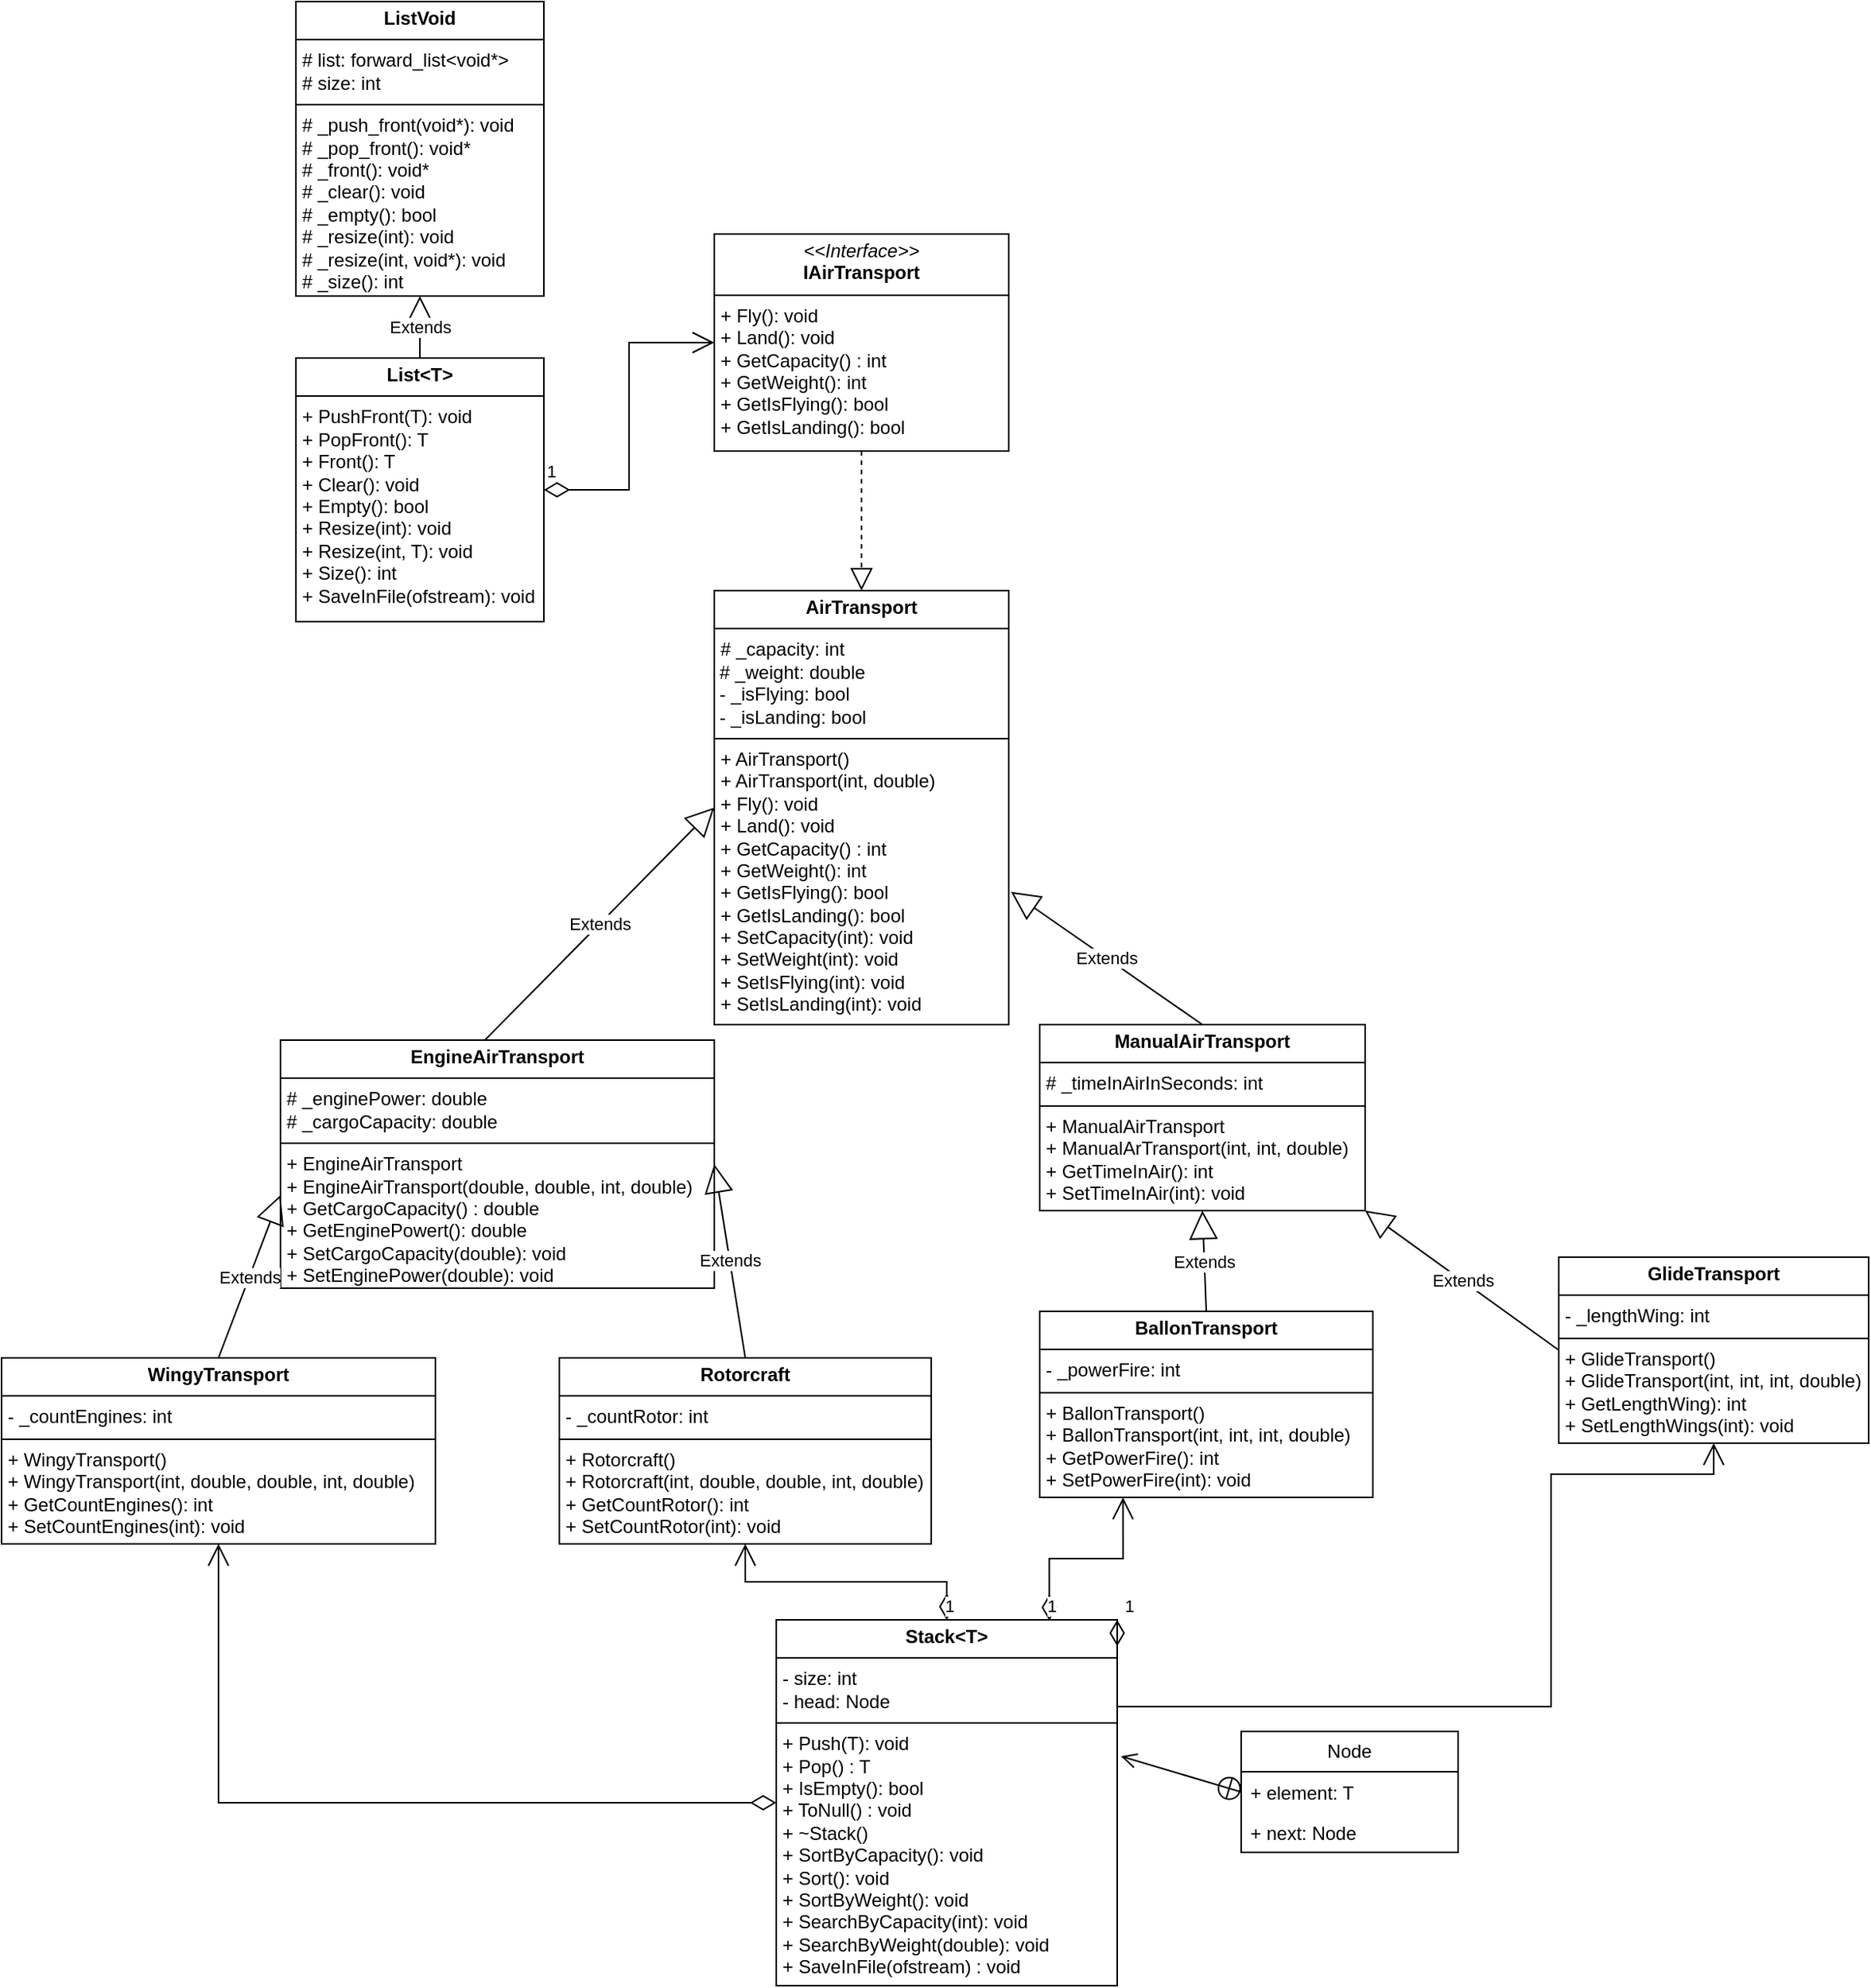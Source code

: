<mxfile version="24.0.4" type="device">
  <diagram id="C5RBs43oDa-KdzZeNtuy" name="Page-1">
    <mxGraphModel dx="2577" dy="1035" grid="1" gridSize="10" guides="1" tooltips="1" connect="1" arrows="1" fold="1" page="1" pageScale="1" pageWidth="827" pageHeight="1169" math="0" shadow="0">
      <root>
        <mxCell id="WIyWlLk6GJQsqaUBKTNV-0" />
        <mxCell id="WIyWlLk6GJQsqaUBKTNV-1" parent="WIyWlLk6GJQsqaUBKTNV-0" />
        <mxCell id="ae4CIs4Ke_tKLlUJFNcU-1" value="&lt;p style=&quot;margin:0px;margin-top:4px;text-align:center;&quot;&gt;&lt;i&gt;&amp;lt;&amp;lt;Interface&amp;gt;&amp;gt;&lt;/i&gt;&lt;br&gt;&lt;b&gt;IAirTransport&lt;/b&gt;&lt;/p&gt;&lt;hr size=&quot;1&quot; style=&quot;border-style:solid;&quot;&gt;&lt;p style=&quot;margin:0px;margin-left:4px;&quot;&gt;+ Fly(): void&lt;br&gt;+ Land(): void&lt;/p&gt;&lt;p style=&quot;margin:0px;margin-left:4px;&quot;&gt;+ GetCapacity() : int&lt;/p&gt;&lt;p style=&quot;margin:0px;margin-left:4px;&quot;&gt;+ GetWeight(): int&lt;/p&gt;&lt;p style=&quot;margin:0px;margin-left:4px;&quot;&gt;+ GetIsFlying(): bool&lt;/p&gt;&lt;p style=&quot;margin:0px;margin-left:4px;&quot;&gt;+ GetIsLanding(): bool&lt;/p&gt;" style="verticalAlign=top;align=left;overflow=fill;html=1;whiteSpace=wrap;" parent="WIyWlLk6GJQsqaUBKTNV-1" vertex="1">
          <mxGeometry x="330" y="180" width="190" height="140" as="geometry" />
        </mxCell>
        <mxCell id="ae4CIs4Ke_tKLlUJFNcU-6" value="&lt;p style=&quot;margin:0px;margin-top:4px;text-align:center;&quot;&gt;&lt;b&gt;AirTransport&lt;/b&gt;&lt;/p&gt;&lt;hr size=&quot;1&quot; style=&quot;border-style:solid;&quot;&gt;&lt;p style=&quot;margin:0px;margin-left:4px;&quot;&gt;# _capacity: int&lt;/p&gt;&amp;nbsp;# _weight: double&lt;div&gt;&amp;nbsp;- _isFlying: bool&lt;/div&gt;&lt;div&gt;&amp;nbsp;- _isLanding: bool&lt;br&gt;&lt;hr size=&quot;1&quot; style=&quot;border-style:solid;&quot;&gt;&lt;p style=&quot;margin: 0px 0px 0px 4px;&quot;&gt;+ AirTransport()&lt;/p&gt;&lt;p style=&quot;margin: 0px 0px 0px 4px;&quot;&gt;+ AirTransport(int, double)&lt;/p&gt;&lt;p style=&quot;margin: 0px 0px 0px 4px;&quot;&gt;+ Fly(): void&lt;br&gt;+ Land(): void&lt;/p&gt;&lt;p style=&quot;margin: 0px 0px 0px 4px;&quot;&gt;+ GetCapacity() : int&lt;/p&gt;&lt;p style=&quot;margin: 0px 0px 0px 4px;&quot;&gt;+ GetWeight(): int&lt;/p&gt;&lt;p style=&quot;margin: 0px 0px 0px 4px;&quot;&gt;+ GetIsFlying(): bool&lt;/p&gt;&lt;p style=&quot;margin: 0px 0px 0px 4px;&quot;&gt;+ GetIsLanding(): bool&lt;/p&gt;&lt;p style=&quot;margin: 0px 0px 0px 4px;&quot;&gt;+ SetCapacity(int): void&lt;/p&gt;&lt;p style=&quot;margin: 0px 0px 0px 4px;&quot;&gt;+ SetWeight(int): void&lt;/p&gt;&lt;p style=&quot;margin: 0px 0px 0px 4px;&quot;&gt;+ SetIsFlying(int): void&lt;/p&gt;&lt;p style=&quot;margin: 0px 0px 0px 4px;&quot;&gt;+ SetIsLanding(int): void&lt;/p&gt;&lt;/div&gt;" style="verticalAlign=top;align=left;overflow=fill;html=1;whiteSpace=wrap;" parent="WIyWlLk6GJQsqaUBKTNV-1" vertex="1">
          <mxGeometry x="330" y="410" width="190" height="280" as="geometry" />
        </mxCell>
        <mxCell id="ae4CIs4Ke_tKLlUJFNcU-7" value="" style="endArrow=block;dashed=1;endFill=0;endSize=12;html=1;rounded=0;exitX=0.5;exitY=1;exitDx=0;exitDy=0;entryX=0.5;entryY=0;entryDx=0;entryDy=0;" parent="WIyWlLk6GJQsqaUBKTNV-1" source="ae4CIs4Ke_tKLlUJFNcU-1" target="ae4CIs4Ke_tKLlUJFNcU-6" edge="1">
          <mxGeometry width="160" relative="1" as="geometry">
            <mxPoint x="110" y="350" as="sourcePoint" />
            <mxPoint x="530" y="350" as="targetPoint" />
          </mxGeometry>
        </mxCell>
        <mxCell id="ae4CIs4Ke_tKLlUJFNcU-8" value="&lt;p style=&quot;margin:0px;margin-top:4px;text-align:center;&quot;&gt;&lt;b&gt;EngineAirTransport&lt;/b&gt;&lt;/p&gt;&lt;hr size=&quot;1&quot; style=&quot;border-style:solid;&quot;&gt;&lt;p style=&quot;margin:0px;margin-left:4px;&quot;&gt;# _enginePower: double&lt;/p&gt;&lt;p style=&quot;margin:0px;margin-left:4px;&quot;&gt;# _cargoCapacity: double&lt;/p&gt;&lt;hr size=&quot;1&quot; style=&quot;border-style:solid;&quot;&gt;&lt;p style=&quot;margin: 0px 0px 0px 4px;&quot;&gt;+&amp;nbsp;&lt;span style=&quot;background-color: initial; text-align: center;&quot;&gt;EngineAirTransport&lt;/span&gt;&lt;/p&gt;&lt;p style=&quot;margin: 0px 0px 0px 4px;&quot;&gt;&lt;span style=&quot;background-color: initial; text-align: center;&quot;&gt;+&amp;nbsp;&lt;/span&gt;&lt;span style=&quot;text-align: center; background-color: initial;&quot;&gt;EngineAirTransport(double, double, int, double)&lt;/span&gt;&lt;/p&gt;&lt;p style=&quot;margin: 0px 0px 0px 4px;&quot;&gt;+ GetCargoCapacity() : double&lt;/p&gt;&lt;p style=&quot;margin: 0px 0px 0px 4px;&quot;&gt;+ GetEnginePowert(): double&lt;/p&gt;&lt;p style=&quot;margin: 0px 0px 0px 4px;&quot;&gt;+ SetCargoCapacity(double): void&lt;/p&gt;&lt;p style=&quot;margin: 0px 0px 0px 4px;&quot;&gt;+ SetEnginePower(double): void&lt;/p&gt;" style="verticalAlign=top;align=left;overflow=fill;html=1;whiteSpace=wrap;" parent="WIyWlLk6GJQsqaUBKTNV-1" vertex="1">
          <mxGeometry x="50" y="700" width="280" height="160" as="geometry" />
        </mxCell>
        <mxCell id="ae4CIs4Ke_tKLlUJFNcU-9" value="Extends" style="endArrow=block;endSize=16;endFill=0;html=1;rounded=0;exitX=0.5;exitY=0;exitDx=0;exitDy=0;entryX=0;entryY=0.625;entryDx=0;entryDy=0;entryPerimeter=0;" parent="WIyWlLk6GJQsqaUBKTNV-1" source="ae4CIs4Ke_tKLlUJFNcU-14" target="ae4CIs4Ke_tKLlUJFNcU-8" edge="1">
          <mxGeometry width="160" relative="1" as="geometry">
            <mxPoint x="350" y="950" as="sourcePoint" />
            <mxPoint x="110" y="910" as="targetPoint" />
          </mxGeometry>
        </mxCell>
        <mxCell id="ae4CIs4Ke_tKLlUJFNcU-10" value="&lt;p style=&quot;margin:0px;margin-top:4px;text-align:center;&quot;&gt;&lt;b&gt;ManualAirTransport&lt;/b&gt;&lt;/p&gt;&lt;hr size=&quot;1&quot; style=&quot;border-style:solid;&quot;&gt;&lt;p style=&quot;margin:0px;margin-left:4px;&quot;&gt;# _timeInAirInSeconds: int&lt;/p&gt;&lt;hr size=&quot;1&quot; style=&quot;border-style:solid;&quot;&gt;&lt;p style=&quot;margin: 0px 0px 0px 4px;&quot;&gt;+ ManualAirTransport&lt;/p&gt;&lt;p style=&quot;margin: 0px 0px 0px 4px;&quot;&gt;+ ManualArTransport(int, int, double)&lt;/p&gt;&lt;p style=&quot;margin: 0px 0px 0px 4px;&quot;&gt;+ GetTimeInAir(): int&lt;/p&gt;&lt;p style=&quot;margin: 0px 0px 0px 4px;&quot;&gt;+ SetTimeInAir(int): void&lt;/p&gt;" style="verticalAlign=top;align=left;overflow=fill;html=1;whiteSpace=wrap;" parent="WIyWlLk6GJQsqaUBKTNV-1" vertex="1">
          <mxGeometry x="540" y="690" width="210" height="120" as="geometry" />
        </mxCell>
        <mxCell id="ae4CIs4Ke_tKLlUJFNcU-11" value="Extends" style="endArrow=block;endSize=16;endFill=0;html=1;rounded=0;entryX=1.008;entryY=0.694;entryDx=0;entryDy=0;exitX=0.5;exitY=0;exitDx=0;exitDy=0;entryPerimeter=0;" parent="WIyWlLk6GJQsqaUBKTNV-1" source="ae4CIs4Ke_tKLlUJFNcU-10" target="ae4CIs4Ke_tKLlUJFNcU-6" edge="1">
          <mxGeometry width="160" relative="1" as="geometry">
            <mxPoint x="640" y="700" as="sourcePoint" />
            <mxPoint x="840" y="590" as="targetPoint" />
          </mxGeometry>
        </mxCell>
        <mxCell id="ae4CIs4Ke_tKLlUJFNcU-14" value="&lt;p style=&quot;margin:0px;margin-top:4px;text-align:center;&quot;&gt;&lt;b&gt;WingyTransport&lt;/b&gt;&lt;br&gt;&lt;/p&gt;&lt;hr size=&quot;1&quot; style=&quot;border-style:solid;&quot;&gt;&lt;p style=&quot;margin:0px;margin-left:4px;&quot;&gt;- _countEngines: int&lt;/p&gt;&lt;hr size=&quot;1&quot; style=&quot;border-style:solid;&quot;&gt;&lt;p style=&quot;margin: 0px 0px 0px 4px;&quot;&gt;+&amp;nbsp;&lt;span style=&quot;background-color: initial; text-align: center;&quot;&gt;WingyTransport()&lt;/span&gt;&lt;/p&gt;&lt;p style=&quot;margin: 0px 0px 0px 4px;&quot;&gt;&lt;span style=&quot;background-color: initial; text-align: center;&quot;&gt;+ WingyTransport(int, double, double, int, double)&lt;/span&gt;&lt;/p&gt;&lt;p style=&quot;margin: 0px 0px 0px 4px;&quot;&gt;+ GetCountEngines(): int&lt;/p&gt;&lt;p style=&quot;margin: 0px 0px 0px 4px;&quot;&gt;+ SetCountEngines(int): void&lt;/p&gt;" style="verticalAlign=top;align=left;overflow=fill;html=1;whiteSpace=wrap;" parent="WIyWlLk6GJQsqaUBKTNV-1" vertex="1">
          <mxGeometry x="-130" y="905" width="280" height="120" as="geometry" />
        </mxCell>
        <mxCell id="ae4CIs4Ke_tKLlUJFNcU-15" value="&lt;p style=&quot;margin:0px;margin-top:4px;text-align:center;&quot;&gt;&lt;b&gt;Rotorcraft&lt;/b&gt;&lt;br&gt;&lt;/p&gt;&lt;hr size=&quot;1&quot; style=&quot;border-style:solid;&quot;&gt;&lt;p style=&quot;margin:0px;margin-left:4px;&quot;&gt;- _countRotor: int&lt;/p&gt;&lt;hr size=&quot;1&quot; style=&quot;border-style:solid;&quot;&gt;&lt;p style=&quot;margin: 0px 0px 0px 4px;&quot;&gt;&lt;span style=&quot;background-color: initial;&quot;&gt;+&amp;nbsp;&lt;/span&gt;&lt;span style=&quot;background-color: initial; text-align: left;&quot;&gt;Rotorcraft()&lt;/span&gt;&lt;br&gt;&lt;/p&gt;&lt;p style=&quot;margin: 0px 0px 0px 4px;&quot;&gt;&lt;span style=&quot;background-color: initial; text-align: left;&quot;&gt;+ Rotorcraft(int, double, double, int, double)&lt;/span&gt;&lt;/p&gt;&lt;p style=&quot;margin: 0px 0px 0px 4px;&quot;&gt;+ GetCountRotor(): int&lt;/p&gt;&lt;p style=&quot;margin: 0px 0px 0px 4px;&quot;&gt;+ SetCountRotor(int): void&lt;/p&gt;" style="verticalAlign=top;align=left;overflow=fill;html=1;whiteSpace=wrap;" parent="WIyWlLk6GJQsqaUBKTNV-1" vertex="1">
          <mxGeometry x="230" y="905" width="240" height="120" as="geometry" />
        </mxCell>
        <mxCell id="ae4CIs4Ke_tKLlUJFNcU-16" value="Extends" style="endArrow=block;endSize=16;endFill=0;html=1;rounded=0;exitX=0.5;exitY=0;exitDx=0;exitDy=0;entryX=1;entryY=0.5;entryDx=0;entryDy=0;" parent="WIyWlLk6GJQsqaUBKTNV-1" source="ae4CIs4Ke_tKLlUJFNcU-15" target="ae4CIs4Ke_tKLlUJFNcU-8" edge="1">
          <mxGeometry width="160" relative="1" as="geometry">
            <mxPoint x="480" y="950" as="sourcePoint" />
            <mxPoint x="530" y="830" as="targetPoint" />
          </mxGeometry>
        </mxCell>
        <mxCell id="ae4CIs4Ke_tKLlUJFNcU-17" value="Extends" style="endArrow=block;endSize=16;endFill=0;html=1;rounded=0;entryX=0;entryY=0.5;entryDx=0;entryDy=0;exitX=0.47;exitY=0.002;exitDx=0;exitDy=0;exitPerimeter=0;" parent="WIyWlLk6GJQsqaUBKTNV-1" source="ae4CIs4Ke_tKLlUJFNcU-8" target="ae4CIs4Ke_tKLlUJFNcU-6" edge="1">
          <mxGeometry width="160" relative="1" as="geometry">
            <mxPoint x="278" y="711" as="sourcePoint" />
            <mxPoint x="120" y="585" as="targetPoint" />
          </mxGeometry>
        </mxCell>
        <mxCell id="ae4CIs4Ke_tKLlUJFNcU-18" value="&lt;p style=&quot;margin:0px;margin-top:4px;text-align:center;&quot;&gt;&lt;b&gt;BallonTransport&lt;/b&gt;&lt;br&gt;&lt;/p&gt;&lt;hr size=&quot;1&quot; style=&quot;border-style:solid;&quot;&gt;&lt;p style=&quot;margin:0px;margin-left:4px;&quot;&gt;- _powerFire: int&lt;/p&gt;&lt;hr size=&quot;1&quot; style=&quot;border-style:solid;&quot;&gt;&lt;p style=&quot;margin: 0px 0px 0px 4px;&quot;&gt;&lt;span style=&quot;background-color: initial;&quot;&gt;+&amp;nbsp;&lt;/span&gt;&lt;span style=&quot;background-color: initial; text-align: left;&quot;&gt;BallonTransport()&lt;/span&gt;&lt;br&gt;&lt;/p&gt;&lt;p style=&quot;margin: 0px 0px 0px 4px;&quot;&gt;&lt;span style=&quot;background-color: initial; text-align: left;&quot;&gt;+ BallonTransport(int, int, int, double)&lt;/span&gt;&lt;/p&gt;&lt;p style=&quot;margin: 0px 0px 0px 4px;&quot;&gt;+ GetPowerFire(): int&lt;/p&gt;&lt;p style=&quot;margin: 0px 0px 0px 4px;&quot;&gt;+ SetPowerFire(int): void&lt;/p&gt;" style="verticalAlign=top;align=left;overflow=fill;html=1;whiteSpace=wrap;" parent="WIyWlLk6GJQsqaUBKTNV-1" vertex="1">
          <mxGeometry x="540" y="875" width="215" height="120" as="geometry" />
        </mxCell>
        <mxCell id="ae4CIs4Ke_tKLlUJFNcU-20" value="Extends" style="endArrow=block;endSize=16;endFill=0;html=1;rounded=0;exitX=0.5;exitY=0;exitDx=0;exitDy=0;entryX=0.5;entryY=1;entryDx=0;entryDy=0;" parent="WIyWlLk6GJQsqaUBKTNV-1" source="ae4CIs4Ke_tKLlUJFNcU-18" target="ae4CIs4Ke_tKLlUJFNcU-10" edge="1">
          <mxGeometry width="160" relative="1" as="geometry">
            <mxPoint x="590" y="910" as="sourcePoint" />
            <mxPoint x="510" y="780" as="targetPoint" />
          </mxGeometry>
        </mxCell>
        <mxCell id="iK00YrR7jd9jxTGtyuHm-2" value="1" style="endArrow=open;html=1;endSize=12;startArrow=diamondThin;startSize=14;startFill=0;edgeStyle=orthogonalEdgeStyle;align=left;verticalAlign=bottom;rounded=0;exitX=0;exitY=0.5;exitDx=0;exitDy=0;entryX=0.5;entryY=1;entryDx=0;entryDy=0;" parent="WIyWlLk6GJQsqaUBKTNV-1" source="ZiRzFJRPfXvqxc1E8w4O-0" target="ae4CIs4Ke_tKLlUJFNcU-14" edge="1">
          <mxGeometry x="-1" y="3" relative="1" as="geometry">
            <mxPoint x="390" y="1184.0" as="sourcePoint" />
            <mxPoint x="180" y="1184.0" as="targetPoint" />
          </mxGeometry>
        </mxCell>
        <mxCell id="Jg8qVFf-2QA4B_uZWjiv-0" value="&lt;p style=&quot;margin:0px;margin-top:4px;text-align:center;&quot;&gt;&lt;b&gt;GlideTransport&lt;/b&gt;&lt;/p&gt;&lt;hr size=&quot;1&quot; style=&quot;border-style:solid;&quot;&gt;&lt;p style=&quot;margin:0px;margin-left:4px;&quot;&gt;- _lengthWing: int&lt;/p&gt;&lt;hr size=&quot;1&quot; style=&quot;border-style:solid;&quot;&gt;&lt;p style=&quot;margin: 0px 0px 0px 4px;&quot;&gt;&lt;span style=&quot;background-color: initial;&quot;&gt;+&amp;nbsp;&lt;/span&gt;&lt;span style=&quot;text-align: center;&quot;&gt;GlideTransport&lt;/span&gt;&lt;span style=&quot;background-color: initial; text-align: left;&quot;&gt;()&lt;/span&gt;&lt;br&gt;&lt;/p&gt;&lt;p style=&quot;margin: 0px 0px 0px 4px;&quot;&gt;&lt;span style=&quot;background-color: initial; text-align: left;&quot;&gt;+ GlideTransport(int, int, int, double)&lt;/span&gt;&lt;/p&gt;&lt;p style=&quot;margin: 0px 0px 0px 4px;&quot;&gt;+ GetLengthWing): int&lt;/p&gt;&lt;p style=&quot;margin: 0px 0px 0px 4px;&quot;&gt;+ SetLengthWings(int): void&lt;/p&gt;" style="verticalAlign=top;align=left;overflow=fill;html=1;whiteSpace=wrap;" parent="WIyWlLk6GJQsqaUBKTNV-1" vertex="1">
          <mxGeometry x="875" y="840" width="200" height="120" as="geometry" />
        </mxCell>
        <mxCell id="Jg8qVFf-2QA4B_uZWjiv-1" value="Extends" style="endArrow=block;endSize=16;endFill=0;html=1;rounded=0;exitX=0;exitY=0.5;exitDx=0;exitDy=0;entryX=1;entryY=1;entryDx=0;entryDy=0;" parent="WIyWlLk6GJQsqaUBKTNV-1" source="Jg8qVFf-2QA4B_uZWjiv-0" target="ae4CIs4Ke_tKLlUJFNcU-10" edge="1">
          <mxGeometry width="160" relative="1" as="geometry">
            <mxPoint x="869.5" y="910" as="sourcePoint" />
            <mxPoint x="869.5" y="820" as="targetPoint" />
          </mxGeometry>
        </mxCell>
        <mxCell id="ZiRzFJRPfXvqxc1E8w4O-0" value="&lt;p style=&quot;margin:0px;margin-top:4px;text-align:center;&quot;&gt;&lt;b&gt;Stack&amp;lt;T&amp;gt;&lt;/b&gt;&lt;/p&gt;&lt;hr size=&quot;1&quot; style=&quot;border-style:solid;&quot;&gt;&lt;p style=&quot;margin:0px;margin-left:4px;&quot;&gt;- size: int&lt;/p&gt;&lt;p style=&quot;margin:0px;margin-left:4px;&quot;&gt;- head: Node&lt;/p&gt;&lt;hr size=&quot;1&quot; style=&quot;border-style:solid;&quot;&gt;&lt;p style=&quot;margin: 0px 0px 0px 4px;&quot;&gt;+ Push(T): void&lt;/p&gt;&lt;p style=&quot;margin: 0px 0px 0px 4px;&quot;&gt;+ Pop() : T&lt;/p&gt;&lt;p style=&quot;margin: 0px 0px 0px 4px;&quot;&gt;+ IsEmpty(): bool&lt;/p&gt;&lt;p style=&quot;margin: 0px 0px 0px 4px;&quot;&gt;+ ToNull() : void&lt;/p&gt;&lt;p style=&quot;margin: 0px 0px 0px 4px;&quot;&gt;+ ~Stack()&lt;/p&gt;&lt;p style=&quot;margin: 0px 0px 0px 4px;&quot;&gt;+ SortByCapacity(): void&lt;/p&gt;&lt;p style=&quot;margin: 0px 0px 0px 4px;&quot;&gt;+ Sort(): void&lt;/p&gt;&lt;p style=&quot;margin: 0px 0px 0px 4px;&quot;&gt;+ SortByWeight(): void&lt;/p&gt;&lt;p style=&quot;margin: 0px 0px 0px 4px;&quot;&gt;+ SearchByCapacity(int): void&lt;/p&gt;&lt;p style=&quot;margin: 0px 0px 0px 4px;&quot;&gt;+ SearchByWeight(double): void&lt;/p&gt;&lt;p style=&quot;margin: 0px 0px 0px 4px;&quot;&gt;+ SaveInFile(ofstream) : void&lt;/p&gt;" style="verticalAlign=top;align=left;overflow=fill;html=1;whiteSpace=wrap;" parent="WIyWlLk6GJQsqaUBKTNV-1" vertex="1">
          <mxGeometry x="370" y="1074" width="220" height="236" as="geometry" />
        </mxCell>
        <mxCell id="ZiRzFJRPfXvqxc1E8w4O-1" value="Node" style="swimlane;fontStyle=0;childLayout=stackLayout;horizontal=1;startSize=26;fillColor=none;horizontalStack=0;resizeParent=1;resizeParentMax=0;resizeLast=0;collapsible=1;marginBottom=0;whiteSpace=wrap;html=1;" parent="WIyWlLk6GJQsqaUBKTNV-1" vertex="1">
          <mxGeometry x="670" y="1146" width="140" height="78" as="geometry">
            <mxRectangle x="1010" y="500" width="90" height="30" as="alternateBounds" />
          </mxGeometry>
        </mxCell>
        <mxCell id="ZiRzFJRPfXvqxc1E8w4O-2" value="+ element: T" style="text;strokeColor=none;fillColor=none;align=left;verticalAlign=top;spacingLeft=4;spacingRight=4;overflow=hidden;rotatable=0;points=[[0,0.5],[1,0.5]];portConstraint=eastwest;whiteSpace=wrap;html=1;" parent="ZiRzFJRPfXvqxc1E8w4O-1" vertex="1">
          <mxGeometry y="26" width="140" height="26" as="geometry" />
        </mxCell>
        <mxCell id="ZiRzFJRPfXvqxc1E8w4O-3" value="+ next: Node" style="text;strokeColor=none;fillColor=none;align=left;verticalAlign=top;spacingLeft=4;spacingRight=4;overflow=hidden;rotatable=0;points=[[0,0.5],[1,0.5]];portConstraint=eastwest;whiteSpace=wrap;html=1;" parent="ZiRzFJRPfXvqxc1E8w4O-1" vertex="1">
          <mxGeometry y="52" width="140" height="26" as="geometry" />
        </mxCell>
        <mxCell id="ZiRzFJRPfXvqxc1E8w4O-4" value="" style="endArrow=open;startArrow=circlePlus;endFill=0;startFill=0;endSize=8;html=1;rounded=0;entryX=1.011;entryY=0.373;entryDx=0;entryDy=0;entryPerimeter=0;exitX=0;exitY=0.5;exitDx=0;exitDy=0;" parent="WIyWlLk6GJQsqaUBKTNV-1" source="ZiRzFJRPfXvqxc1E8w4O-2" target="ZiRzFJRPfXvqxc1E8w4O-0" edge="1">
          <mxGeometry width="160" relative="1" as="geometry">
            <mxPoint x="790" y="1150" as="sourcePoint" />
            <mxPoint x="730" y="1175" as="targetPoint" />
          </mxGeometry>
        </mxCell>
        <mxCell id="ZiRzFJRPfXvqxc1E8w4O-5" value="1" style="endArrow=open;html=1;endSize=12;startArrow=diamondThin;startSize=14;startFill=0;edgeStyle=orthogonalEdgeStyle;align=left;verticalAlign=bottom;rounded=0;exitX=0.5;exitY=0;exitDx=0;exitDy=0;entryX=0.5;entryY=1;entryDx=0;entryDy=0;" parent="WIyWlLk6GJQsqaUBKTNV-1" source="ZiRzFJRPfXvqxc1E8w4O-0" target="ae4CIs4Ke_tKLlUJFNcU-15" edge="1">
          <mxGeometry x="-1" y="3" relative="1" as="geometry">
            <mxPoint x="500" y="1134.0" as="sourcePoint" />
            <mxPoint x="150" y="970" as="targetPoint" />
          </mxGeometry>
        </mxCell>
        <mxCell id="ZiRzFJRPfXvqxc1E8w4O-6" value="1" style="endArrow=open;html=1;endSize=12;startArrow=diamondThin;startSize=14;startFill=0;edgeStyle=orthogonalEdgeStyle;align=left;verticalAlign=bottom;rounded=0;exitX=0.801;exitY=0.002;exitDx=0;exitDy=0;entryX=0.25;entryY=1;entryDx=0;entryDy=0;exitPerimeter=0;" parent="WIyWlLk6GJQsqaUBKTNV-1" source="ZiRzFJRPfXvqxc1E8w4O-0" target="ae4CIs4Ke_tKLlUJFNcU-18" edge="1">
          <mxGeometry x="-1" y="3" relative="1" as="geometry">
            <mxPoint x="580" y="1119" as="sourcePoint" />
            <mxPoint x="580" y="970" as="targetPoint" />
          </mxGeometry>
        </mxCell>
        <mxCell id="ZiRzFJRPfXvqxc1E8w4O-7" value="1" style="endArrow=open;html=1;endSize=12;startArrow=diamondThin;startSize=14;startFill=0;edgeStyle=orthogonalEdgeStyle;align=left;verticalAlign=bottom;rounded=0;exitX=1;exitY=0;exitDx=0;exitDy=0;entryX=0.5;entryY=1;entryDx=0;entryDy=0;" parent="WIyWlLk6GJQsqaUBKTNV-1" source="ZiRzFJRPfXvqxc1E8w4O-0" target="Jg8qVFf-2QA4B_uZWjiv-0" edge="1">
          <mxGeometry x="-1" y="3" relative="1" as="geometry">
            <mxPoint x="630" y="1140" as="sourcePoint" />
            <mxPoint x="1020" y="990" as="targetPoint" />
            <Array as="points">
              <mxPoint x="590" y="1130" />
              <mxPoint x="870" y="1130" />
              <mxPoint x="870" y="980" />
            </Array>
          </mxGeometry>
        </mxCell>
        <mxCell id="1o21mD8IIUpym-a8McLs-0" value="&lt;p style=&quot;margin:0px;margin-top:4px;text-align:center;&quot;&gt;&lt;b&gt;ListVoid&lt;/b&gt;&lt;/p&gt;&lt;hr size=&quot;1&quot; style=&quot;border-style:solid;&quot;&gt;&lt;p style=&quot;margin:0px;margin-left:4px;&quot;&gt;# list: forward_list&amp;lt;void*&amp;gt;&lt;/p&gt;&lt;p style=&quot;margin:0px;margin-left:4px;&quot;&gt;# size: int&lt;/p&gt;&lt;hr size=&quot;1&quot; style=&quot;border-style:solid;&quot;&gt;&lt;p style=&quot;margin: 0px 0px 0px 4px;&quot;&gt;# _push_front(void*): void&lt;/p&gt;&lt;p style=&quot;margin: 0px 0px 0px 4px;&quot;&gt;# _pop_front(): void*&lt;/p&gt;&lt;p style=&quot;margin: 0px 0px 0px 4px;&quot;&gt;# _front(): void*&lt;/p&gt;&lt;p style=&quot;margin: 0px 0px 0px 4px;&quot;&gt;# _clear(): void&lt;/p&gt;&lt;p style=&quot;margin: 0px 0px 0px 4px;&quot;&gt;# _empty(): bool&lt;/p&gt;&lt;p style=&quot;margin: 0px 0px 0px 4px;&quot;&gt;# _resize(int): void&lt;/p&gt;&lt;p style=&quot;margin: 0px 0px 0px 4px;&quot;&gt;# _resize(int, void*): void&lt;/p&gt;&lt;p style=&quot;margin: 0px 0px 0px 4px;&quot;&gt;# _size(): int&lt;/p&gt;" style="verticalAlign=top;align=left;overflow=fill;html=1;whiteSpace=wrap;" parent="WIyWlLk6GJQsqaUBKTNV-1" vertex="1">
          <mxGeometry x="60" y="30" width="160" height="190" as="geometry" />
        </mxCell>
        <mxCell id="1o21mD8IIUpym-a8McLs-1" value="&lt;p style=&quot;margin:0px;margin-top:4px;text-align:center;&quot;&gt;&lt;b&gt;List&amp;lt;T&amp;gt;&lt;/b&gt;&lt;/p&gt;&lt;hr size=&quot;1&quot; style=&quot;border-style:solid;&quot;&gt;&lt;p style=&quot;margin: 0px 0px 0px 4px;&quot;&gt;+ PushFront(T): void&lt;/p&gt;&lt;p style=&quot;margin: 0px 0px 0px 4px;&quot;&gt;+ PopFront(): T&lt;/p&gt;&lt;p style=&quot;margin: 0px 0px 0px 4px;&quot;&gt;+ Front(): T&lt;/p&gt;&lt;p style=&quot;margin: 0px 0px 0px 4px;&quot;&gt;+ Clear(): void&lt;/p&gt;&lt;p style=&quot;margin: 0px 0px 0px 4px;&quot;&gt;+ Empty(): bool&lt;/p&gt;&lt;p style=&quot;margin: 0px 0px 0px 4px;&quot;&gt;+ Resize(int): void&lt;/p&gt;&lt;p style=&quot;margin: 0px 0px 0px 4px;&quot;&gt;+ Resize(int, T): void&lt;/p&gt;&lt;p style=&quot;margin: 0px 0px 0px 4px;&quot;&gt;+ Size(): int&lt;/p&gt;&lt;p style=&quot;margin: 0px 0px 0px 4px;&quot;&gt;+ SaveInFile(ofstream): void&lt;/p&gt;" style="verticalAlign=top;align=left;overflow=fill;html=1;whiteSpace=wrap;" parent="WIyWlLk6GJQsqaUBKTNV-1" vertex="1">
          <mxGeometry x="60" y="260" width="160" height="170" as="geometry" />
        </mxCell>
        <mxCell id="1o21mD8IIUpym-a8McLs-2" value="Extends" style="endArrow=block;endSize=16;endFill=0;html=1;rounded=0;entryX=0.5;entryY=1;entryDx=0;entryDy=0;exitX=0.5;exitY=0;exitDx=0;exitDy=0;" parent="WIyWlLk6GJQsqaUBKTNV-1" source="1o21mD8IIUpym-a8McLs-1" target="1o21mD8IIUpym-a8McLs-0" edge="1">
          <mxGeometry width="160" relative="1" as="geometry">
            <mxPoint x="-40" y="270" as="sourcePoint" />
            <mxPoint x="38" y="90" as="targetPoint" />
          </mxGeometry>
        </mxCell>
        <mxCell id="1o21mD8IIUpym-a8McLs-3" value="1" style="endArrow=open;html=1;endSize=12;startArrow=diamondThin;startSize=14;startFill=0;edgeStyle=orthogonalEdgeStyle;align=left;verticalAlign=bottom;rounded=0;exitX=1;exitY=0.5;exitDx=0;exitDy=0;entryX=0;entryY=0.5;entryDx=0;entryDy=0;" parent="WIyWlLk6GJQsqaUBKTNV-1" source="1o21mD8IIUpym-a8McLs-1" target="ae4CIs4Ke_tKLlUJFNcU-1" edge="1">
          <mxGeometry x="-1" y="3" relative="1" as="geometry">
            <mxPoint x="510" y="154" as="sourcePoint" />
            <mxPoint x="240" y="-60" as="targetPoint" />
          </mxGeometry>
        </mxCell>
      </root>
    </mxGraphModel>
  </diagram>
</mxfile>
